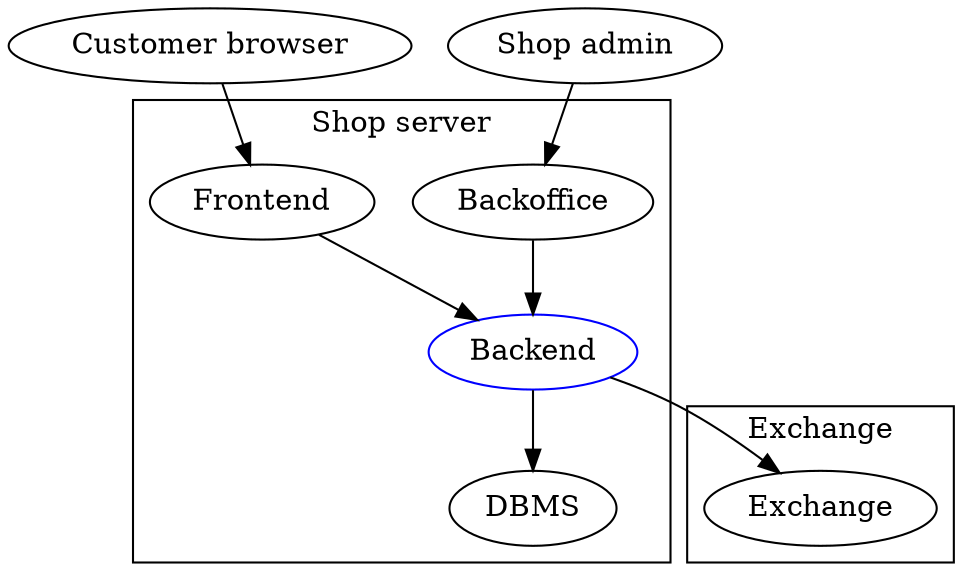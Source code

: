 digraph G {

  user[label="Customer browser"];
  admin[label="Shop admin"];
  Backend [color="blue"];
  subgraph cluster_0 {
    Frontend;
    Backoffice;
    Backend;
    DBMS;
    label="Shop server";
  }
  subgraph cluster_1 {
    Exchange;
    label="Exchange";
  }
  user->Frontend;
  admin->Backoffice;
  Frontend->Backend;
  Backoffice->Backend;
  Backend->DBMS;
  Backend->Exchange;
}
